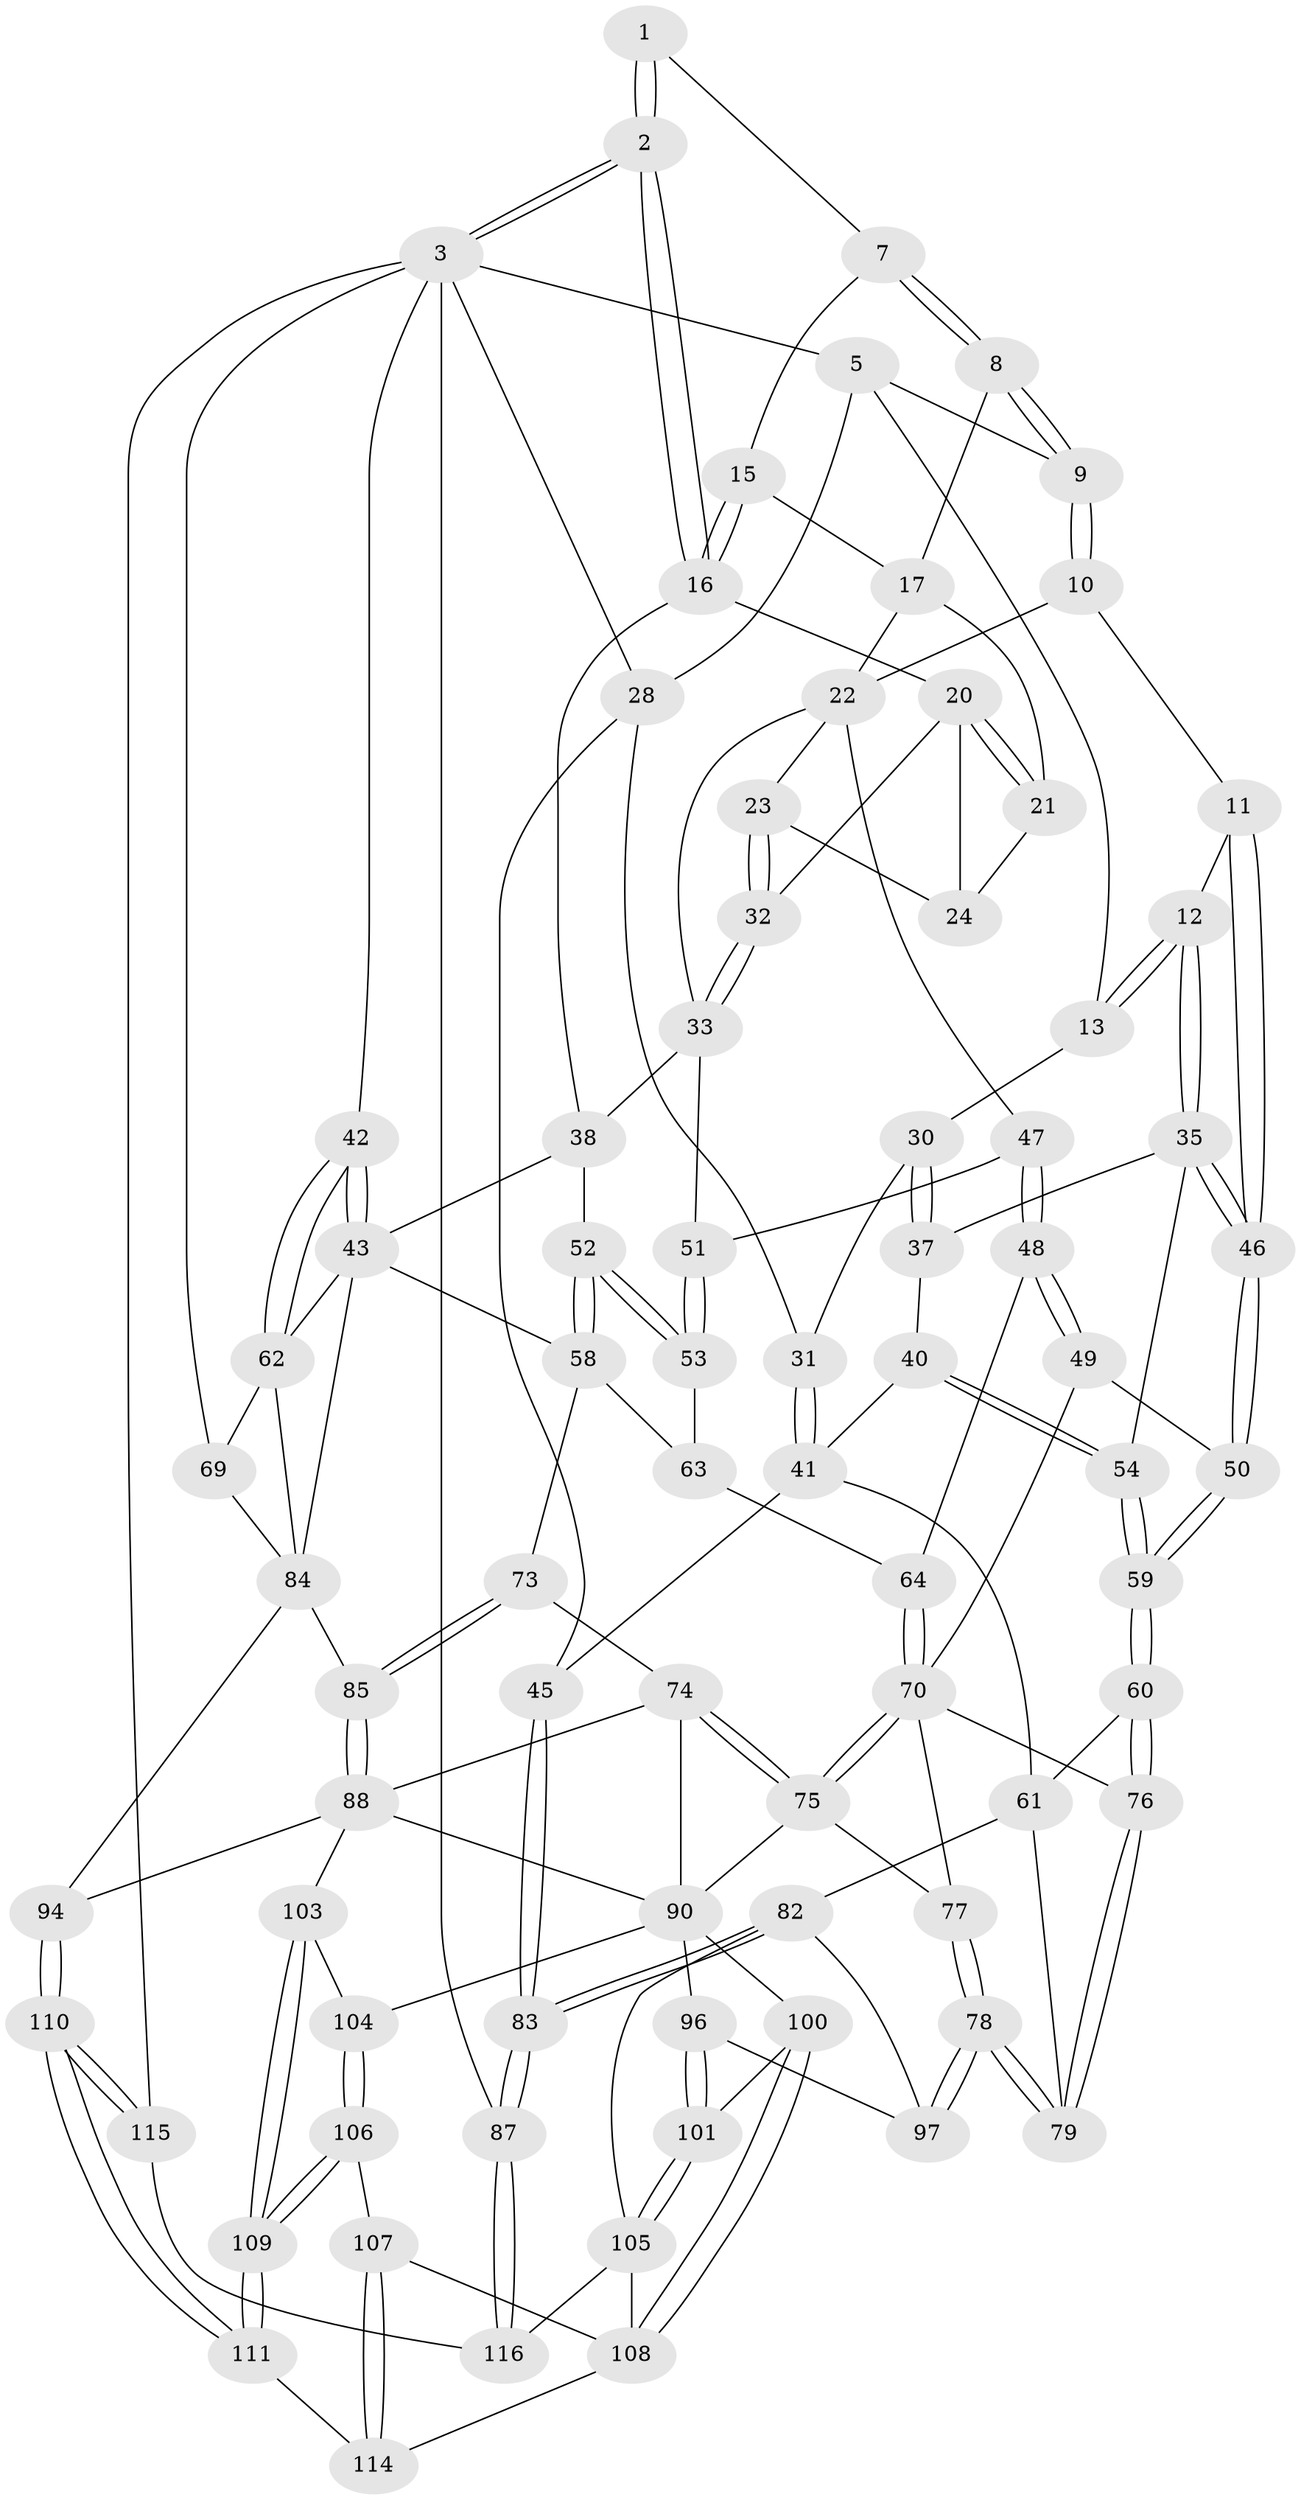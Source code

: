 // original degree distribution, {3: 0.017241379310344827, 6: 0.23275862068965517, 5: 0.5, 4: 0.25}
// Generated by graph-tools (version 1.1) at 2025/21/03/04/25 18:21:34]
// undirected, 81 vertices, 191 edges
graph export_dot {
graph [start="1"]
  node [color=gray90,style=filled];
  1 [pos="+0.5883150343803999+0"];
  2 [pos="+1+0"];
  3 [pos="+1+0",super="+68+4"];
  5 [pos="+0.23674693061668448+0",super="+14+6"];
  7 [pos="+0.606064692450408+0.04411968396966098"];
  8 [pos="+0.5600041094054169+0.11559328770054283"];
  9 [pos="+0.4573084274320911+0.13945532770375113"];
  10 [pos="+0.4366662422279255+0.1837876346154079"];
  11 [pos="+0.3462584500887773+0.20206035146191506"];
  12 [pos="+0.26300457487632684+0.1886332225548891"];
  13 [pos="+0.19840422010097788+0.12361738582736262"];
  15 [pos="+0.7406444721765446+0.07385602656423676"];
  16 [pos="+0.88557679238707+0",super="+19"];
  17 [pos="+0.726428927529992+0.10757391025309197",super="+18"];
  20 [pos="+0.7675135392335289+0.1985330461028589",super="+25"];
  21 [pos="+0.721922913515792+0.14380079525220474"];
  22 [pos="+0.6351122746807967+0.19551263703320018",super="+26"];
  23 [pos="+0.6400511263153105+0.19736046226310147"];
  24 [pos="+0.7086455804819998+0.1562406422963333"];
  28 [pos="+0+0.16461573496658344",super="+29"];
  30 [pos="+0.13851310470409614+0.21753745288832396"];
  31 [pos="+0.06386919973514471+0.23178154625015182"];
  32 [pos="+0.6893568028589158+0.26387781477735367"];
  33 [pos="+0.6938310092251977+0.29602998076591946",super="+34"];
  35 [pos="+0.23071080511852166+0.27806968493710454",super="+36"];
  37 [pos="+0.13862859117767556+0.28373687243831747"];
  38 [pos="+0.8345318871733379+0.2581837577083193",super="+39"];
  40 [pos="+0.12552908905770838+0.2952794089158558"];
  41 [pos="+0.08665508604230049+0.3104410880623933",super="+44"];
  42 [pos="+1+0"];
  43 [pos="+0.8479256056775786+0.26268333960103857",super="+55"];
  45 [pos="+0+0.34266378985554014"];
  46 [pos="+0.3174435539495914+0.3738210172142531"];
  47 [pos="+0.4631158655492227+0.28604531064056926"];
  48 [pos="+0.4580856992579938+0.36876420907554236"];
  49 [pos="+0.33588415571977986+0.4022932220473713"];
  50 [pos="+0.32384093099702477+0.39614717336010824"];
  51 [pos="+0.5944370409153199+0.3011321479853977"];
  52 [pos="+0.721204222221912+0.3848586319269319"];
  53 [pos="+0.5828808452016226+0.3559702631960771"];
  54 [pos="+0.19060098915492055+0.37955794067794996"];
  58 [pos="+0.7333063549388904+0.43528200892626734",super="+65"];
  59 [pos="+0.19117234442774955+0.42964326448745466"];
  60 [pos="+0.17896625081622045+0.4413328115905161"];
  61 [pos="+0.13827111339833242+0.45623711938655076",super="+81"];
  62 [pos="+1+0.2899128194325042",super="+66"];
  63 [pos="+0.5497216931270593+0.37844623544824596"];
  64 [pos="+0.47804554506964164+0.38772488317972875"];
  69 [pos="+1+1"];
  70 [pos="+0.4822240218713376+0.40751736290934004",super="+71"];
  73 [pos="+0.6463709137461375+0.49706730366992025"];
  74 [pos="+0.5392875011620398+0.5454903912910433",super="+89"];
  75 [pos="+0.5270483830237352+0.5478240552357801",super="+80"];
  76 [pos="+0.2850815624684268+0.5567631900852731"];
  77 [pos="+0.4102522533465894+0.534581906047852"];
  78 [pos="+0.2873103617009482+0.6587517588353795"];
  79 [pos="+0.2805611877503689+0.6387342876165374"];
  82 [pos="+0+0.7518269483623515",super="+102"];
  83 [pos="+0+0.7605486321052675"];
  84 [pos="+0.8167927290781682+0.5372644315564133",super="+86"];
  85 [pos="+0.6943956623531734+0.6172193895301352"];
  87 [pos="+0+1"];
  88 [pos="+0.691997355827666+0.6270424762948524",super="+95"];
  90 [pos="+0.6239069851530253+0.716874158222736",super="+91"];
  94 [pos="+0.83934723209135+0.7911611655497534"];
  96 [pos="+0.32878073420433485+0.7017314907657869"];
  97 [pos="+0.28829218166712844+0.6669693053283745"];
  100 [pos="+0.3567723250322763+0.7615166896755596"];
  101 [pos="+0.3460013889670501+0.75215515544264"];
  103 [pos="+0.6212142808993181+0.7704969039469156"];
  104 [pos="+0.5244272208601682+0.7916126151535614"];
  105 [pos="+0.19596170628811518+0.906087742929662",super="+113"];
  106 [pos="+0.5075488955010778+0.8506421046317304"];
  107 [pos="+0.44791647627952236+0.8693348937025098"];
  108 [pos="+0.36431714641852175+0.7786317252018231",super="+112"];
  109 [pos="+0.5963834625871288+0.9276374449530579"];
  110 [pos="+0.6206874846594203+0.9827643682648493"];
  111 [pos="+0.614241750121667+0.9732004286996451"];
  114 [pos="+0.4363994766354389+0.9207019596205046"];
  115 [pos="+0.6192307751242547+1"];
  116 [pos="+0.30556756826991865+1"];
  1 -- 2;
  1 -- 2;
  1 -- 7;
  2 -- 3;
  2 -- 3;
  2 -- 16;
  2 -- 16;
  3 -- 42;
  3 -- 115;
  3 -- 69;
  3 -- 87 [weight=2];
  3 -- 28;
  3 -- 5;
  5 -- 13;
  5 -- 9;
  5 -- 28;
  7 -- 8;
  7 -- 8;
  7 -- 15;
  8 -- 9;
  8 -- 9;
  8 -- 17;
  9 -- 10;
  9 -- 10;
  10 -- 11;
  10 -- 22;
  11 -- 12;
  11 -- 46;
  11 -- 46;
  12 -- 13;
  12 -- 13;
  12 -- 35;
  12 -- 35;
  13 -- 30;
  15 -- 16;
  15 -- 16;
  15 -- 17;
  16 -- 20;
  16 -- 38;
  17 -- 21;
  17 -- 22;
  20 -- 21;
  20 -- 21;
  20 -- 24;
  20 -- 32;
  21 -- 24;
  22 -- 23;
  22 -- 33;
  22 -- 47;
  23 -- 24;
  23 -- 32;
  23 -- 32;
  28 -- 45;
  28 -- 31;
  30 -- 31;
  30 -- 37;
  30 -- 37;
  31 -- 41;
  31 -- 41;
  32 -- 33;
  32 -- 33;
  33 -- 38;
  33 -- 51;
  35 -- 46;
  35 -- 46;
  35 -- 37;
  35 -- 54;
  37 -- 40;
  38 -- 43;
  38 -- 52;
  40 -- 41;
  40 -- 54;
  40 -- 54;
  41 -- 45;
  41 -- 61;
  42 -- 43;
  42 -- 43;
  42 -- 62;
  42 -- 62;
  43 -- 84;
  43 -- 58;
  43 -- 62 [weight=2];
  45 -- 83;
  45 -- 83;
  46 -- 50;
  46 -- 50;
  47 -- 48;
  47 -- 48;
  47 -- 51;
  48 -- 49;
  48 -- 49;
  48 -- 64;
  49 -- 50;
  49 -- 70;
  50 -- 59;
  50 -- 59;
  51 -- 53;
  51 -- 53;
  52 -- 53;
  52 -- 53;
  52 -- 58;
  52 -- 58;
  53 -- 63;
  54 -- 59;
  54 -- 59;
  58 -- 73;
  58 -- 63;
  59 -- 60;
  59 -- 60;
  60 -- 61;
  60 -- 76;
  60 -- 76;
  61 -- 82;
  61 -- 79;
  62 -- 69;
  62 -- 84;
  63 -- 64;
  64 -- 70;
  64 -- 70;
  69 -- 84;
  70 -- 75;
  70 -- 75;
  70 -- 76;
  70 -- 77;
  73 -- 74;
  73 -- 85;
  73 -- 85;
  74 -- 75;
  74 -- 75;
  74 -- 88;
  74 -- 90;
  75 -- 90;
  75 -- 77;
  76 -- 79;
  76 -- 79;
  77 -- 78;
  77 -- 78;
  78 -- 79;
  78 -- 79;
  78 -- 97;
  78 -- 97;
  82 -- 83;
  82 -- 83;
  82 -- 97;
  82 -- 105;
  83 -- 87;
  83 -- 87;
  84 -- 85;
  84 -- 94;
  85 -- 88;
  85 -- 88;
  87 -- 116;
  87 -- 116;
  88 -- 90;
  88 -- 94;
  88 -- 103;
  90 -- 96;
  90 -- 100;
  90 -- 104;
  94 -- 110;
  94 -- 110;
  96 -- 97;
  96 -- 101;
  96 -- 101;
  100 -- 101;
  100 -- 108;
  100 -- 108;
  101 -- 105;
  101 -- 105;
  103 -- 104;
  103 -- 109;
  103 -- 109;
  104 -- 106;
  104 -- 106;
  105 -- 116;
  105 -- 108;
  106 -- 107;
  106 -- 109;
  106 -- 109;
  107 -- 108;
  107 -- 114;
  107 -- 114;
  108 -- 114;
  109 -- 111;
  109 -- 111;
  110 -- 111;
  110 -- 111;
  110 -- 115;
  110 -- 115;
  111 -- 114;
  115 -- 116;
}
